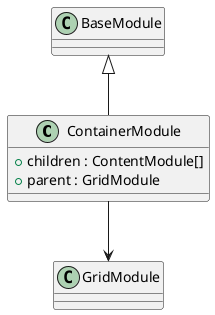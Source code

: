 @startuml
class ContainerModule{
  +children : ContentModule[]
  +parent : GridModule
}

class BaseModule{

}

ContainerModule --> GridModule
BaseModule <|-- ContainerModule
@enduml